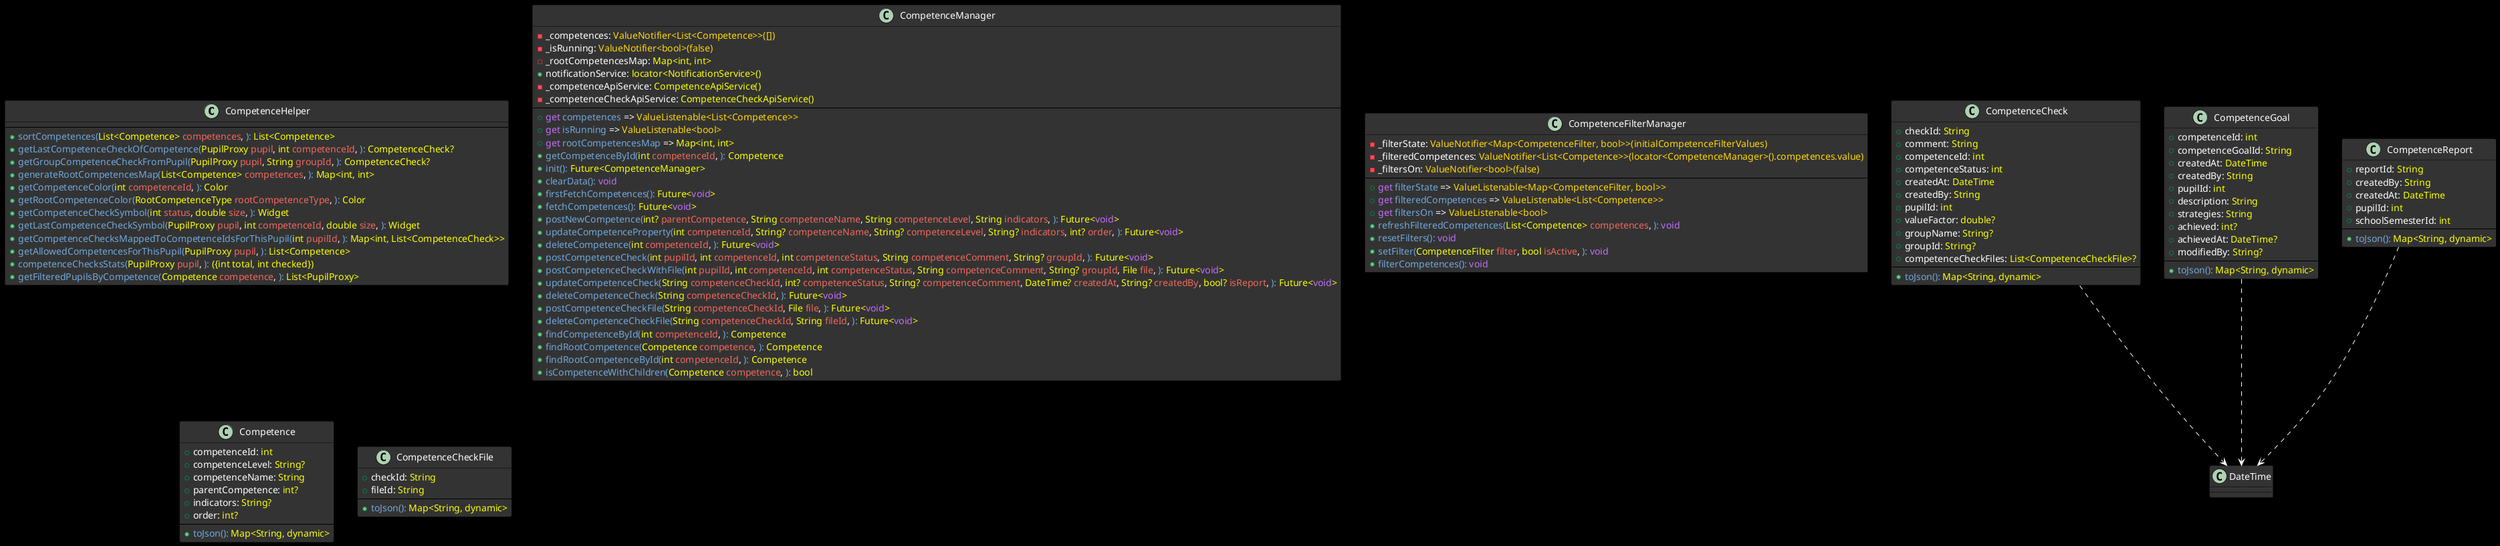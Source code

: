 @startuml

skinparam backgroundColor #000000

skinparam {
    ClassStereotypeFontColor #FFD700
    ClassStereotypeFontSize 12
    ClassStereotypeFontStyle bold
}
skinparam class {
    BackgroundColor #333333
    BorderColor #000000
    ArrowColor #FFFFFF
    FontColor #D3D3D3
}
skinparam classAttribute {
    FontColor #D3D3D
}
class CompetenceHelper {
---
+<font color=#6fa8dc>sortCompetences(</font><font color=#faff00>List<Competence></font> <font color=#f4665b>competences</font>, <font color=#6fa8dc>):</font> <font color=#faff00>List<Competence></font>
+<font color=#6fa8dc>getLastCompetenceCheckOfCompetence(</font><font color=#faff00>PupilProxy</font> <font color=#f4665b>pupil</font>, <font color=#faff00>int</font> <font color=#f4665b>competenceId</font>, <font color=#6fa8dc>):</font> <font color=#faff00>CompetenceCheck?</font>
+<font color=#6fa8dc>getGroupCompetenceCheckFromPupil(</font><font color=#faff00>PupilProxy</font> <font color=#f4665b>pupil</font>, <font color=#faff00>String</font> <font color=#f4665b>groupId</font>, <font color=#6fa8dc>):</font> <font color=#faff00>CompetenceCheck?</font>
+<font color=#6fa8dc>generateRootCompetencesMap(</font><font color=#faff00>List<Competence></font> <font color=#f4665b>competences</font>, <font color=#6fa8dc>):</font> <font color=#faff00>Map<int, int></font>
+<font color=#6fa8dc>getCompetenceColor(</font><font color=#faff00>int</font> <font color=#f4665b>competenceId</font>, <font color=#6fa8dc>):</font> <font color=#faff00>Color</font>
+<font color=#6fa8dc>getRootCompetenceColor(</font><font color=#faff00>RootCompetenceType</font> <font color=#f4665b>rootCompetenceType</font>, <font color=#6fa8dc>):</font> <font color=#faff00>Color</font>
+<font color=#6fa8dc>getCompetenceCheckSymbol(</font><font color=#faff00>int</font> <font color=#f4665b>status</font>, <font color=#faff00>double</font> <font color=#f4665b>size</font>, <font color=#6fa8dc>):</font> <font color=#faff00>Widget</font>
+<font color=#6fa8dc>getLastCompetenceCheckSymbol(</font><font color=#faff00>PupilProxy</font> <font color=#f4665b>pupil</font>, <font color=#faff00>int</font> <font color=#f4665b>competenceId</font>, <font color=#faff00>double</font> <font color=#f4665b>size</font>, <font color=#6fa8dc>):</font> <font color=#faff00>Widget</font>
+<font color=#6fa8dc>getCompetenceChecksMappedToCompetenceIdsForThisPupil(</font><font color=#faff00>int</font> <font color=#f4665b>pupilId</font>, <font color=#6fa8dc>):</font> <font color=#faff00>Map<int, List<CompetenceCheck>></font>
+<font color=#6fa8dc>getAllowedCompetencesForThisPupil(</font><font color=#faff00>PupilProxy</font> <font color=#f4665b>pupil</font>, <font color=#6fa8dc>):</font> <font color=#faff00>List<Competence></font>
+<font color=#6fa8dc>competenceChecksStats(</font><font color=#faff00>PupilProxy</font> <font color=#f4665b>pupil</font>, <font color=#6fa8dc>):</font> <font color=#faff00>({int total, int checked})</font>
+<font color=#6fa8dc>getFilteredPupilsByCompetence(</font><font color=#faff00>Competence</font> <font color=#f4665b>competence</font>, <font color=#6fa8dc>):</font> <font color=#faff00>List<PupilProxy></font>
}
class CompetenceManager {
-_competences: <font color=#ffd700>ValueNotifier<List<Competence>>([])</font>
-_isRunning: <font color=#ffd700>ValueNotifier<bool>(false)</font>
-_rootCompetencesMap: <font color=#faff00>Map<int, int></font>
+notificationService: <font color=#faff00>locator<NotificationService>()</font>
-_competenceApiService: <font color=#faff00>CompetenceApiService()</font>
-_competenceCheckApiService: <font color=#faff00>CompetenceCheckApiService()</font>
---
+<font color=#c36dfd>get</font> <font color=#6fa8dc>competences</font> => <font color=#ffd700>ValueListenable<List<Competence>></font>
+<font color=#c36dfd>get</font> <font color=#6fa8dc>isRunning</font> => <font color=#ffd700>ValueListenable<bool></font>
+<font color=#c36dfd>get</font> <font color=#6fa8dc>rootCompetencesMap</font> => <font color=#faff00>Map<int, int></font>
+<font color=#6fa8dc>getCompetenceById(</font><font color=#faff00>int</font> <font color=#f4665b>competenceId</font>, <font color=#6fa8dc>):</font> <font color=#faff00>Competence</font>
+<font color=#6fa8dc>init(</font><font color=#6fa8dc>):</font> <font color=#faff00>Future<CompetenceManager></font>
+<font color=#6fa8dc>clearData(</font><font color=#6fa8dc>):</font> <font color=#c36dfd>void</font>
+<font color=#6fa8dc>firstFetchCompetences(</font><font color=#6fa8dc>):</font> <font color=#faff00>Future<</font><font color=#c36dfd>void</font><font color=#faff00>></font>
+<font color=#6fa8dc>fetchCompetences(</font><font color=#6fa8dc>):</font> <font color=#faff00>Future<</font><font color=#c36dfd>void</font><font color=#faff00>></font>
+<font color=#6fa8dc>postNewCompetence(</font><font color=#faff00>int?</font> <font color=#f4665b>parentCompetence</font>, <font color=#faff00>String</font> <font color=#f4665b>competenceName</font>, <font color=#faff00>String</font> <font color=#f4665b>competenceLevel</font>, <font color=#faff00>String</font> <font color=#f4665b>indicators</font>, <font color=#6fa8dc>):</font> <font color=#faff00>Future<</font><font color=#c36dfd>void</font><font color=#faff00>></font>
+<font color=#6fa8dc>updateCompetenceProperty(</font><font color=#faff00>int</font> <font color=#f4665b>competenceId</font>, <font color=#faff00>String?</font> <font color=#f4665b>competenceName</font>, <font color=#faff00>String?</font> <font color=#f4665b>competenceLevel</font>, <font color=#faff00>String?</font> <font color=#f4665b>indicators</font>, <font color=#faff00>int?</font> <font color=#f4665b>order</font>, <font color=#6fa8dc>):</font> <font color=#faff00>Future<</font><font color=#c36dfd>void</font><font color=#faff00>></font>
+<font color=#6fa8dc>deleteCompetence(</font><font color=#faff00>int</font> <font color=#f4665b>competenceId</font>, <font color=#6fa8dc>):</font> <font color=#faff00>Future<</font><font color=#c36dfd>void</font><font color=#faff00>></font>
+<font color=#6fa8dc>postCompetenceCheck(</font><font color=#faff00>int</font> <font color=#f4665b>pupilId</font>, <font color=#faff00>int</font> <font color=#f4665b>competenceId</font>, <font color=#faff00>int</font> <font color=#f4665b>competenceStatus</font>, <font color=#faff00>String</font> <font color=#f4665b>competenceComment</font>, <font color=#faff00>String?</font> <font color=#f4665b>groupId</font>, <font color=#6fa8dc>):</font> <font color=#faff00>Future<</font><font color=#c36dfd>void</font><font color=#faff00>></font>
+<font color=#6fa8dc>postCompetenceCheckWithFile(</font><font color=#faff00>int</font> <font color=#f4665b>pupilId</font>, <font color=#faff00>int</font> <font color=#f4665b>competenceId</font>, <font color=#faff00>int</font> <font color=#f4665b>competenceStatus</font>, <font color=#faff00>String</font> <font color=#f4665b>competenceComment</font>, <font color=#faff00>String?</font> <font color=#f4665b>groupId</font>, <font color=#faff00>File</font> <font color=#f4665b>file</font>, <font color=#6fa8dc>):</font> <font color=#faff00>Future<</font><font color=#c36dfd>void</font><font color=#faff00>></font>
+<font color=#6fa8dc>updateCompetenceCheck(</font><font color=#faff00>String</font> <font color=#f4665b>competenceCheckId</font>, <font color=#faff00>int?</font> <font color=#f4665b>competenceStatus</font>, <font color=#faff00>String?</font> <font color=#f4665b>competenceComment</font>, <font color=#faff00>DateTime?</font> <font color=#f4665b>createdAt</font>, <font color=#faff00>String?</font> <font color=#f4665b>createdBy</font>, <font color=#faff00>bool?</font> <font color=#f4665b>isReport</font>, <font color=#6fa8dc>):</font> <font color=#faff00>Future<</font><font color=#c36dfd>void</font><font color=#faff00>></font>
+<font color=#6fa8dc>deleteCompetenceCheck(</font><font color=#faff00>String</font> <font color=#f4665b>competenceCheckId</font>, <font color=#6fa8dc>):</font> <font color=#faff00>Future<</font><font color=#c36dfd>void</font><font color=#faff00>></font>
+<font color=#6fa8dc>postCompetenceCheckFile(</font><font color=#faff00>String</font> <font color=#f4665b>competenceCheckId</font>, <font color=#faff00>File</font> <font color=#f4665b>file</font>, <font color=#6fa8dc>):</font> <font color=#faff00>Future<</font><font color=#c36dfd>void</font><font color=#faff00>></font>
+<font color=#6fa8dc>deleteCompetenceCheckFile(</font><font color=#faff00>String</font> <font color=#f4665b>competenceCheckId</font>, <font color=#faff00>String</font> <font color=#f4665b>fileId</font>, <font color=#6fa8dc>):</font> <font color=#faff00>Future<</font><font color=#c36dfd>void</font><font color=#faff00>></font>
+<font color=#6fa8dc>findCompetenceById(</font><font color=#faff00>int</font> <font color=#f4665b>competenceId</font>, <font color=#6fa8dc>):</font> <font color=#faff00>Competence</font>
+<font color=#6fa8dc>findRootCompetence(</font><font color=#faff00>Competence</font> <font color=#f4665b>competence</font>, <font color=#6fa8dc>):</font> <font color=#faff00>Competence</font>
+<font color=#6fa8dc>findRootCompetenceById(</font><font color=#faff00>int</font> <font color=#f4665b>competenceId</font>, <font color=#6fa8dc>):</font> <font color=#faff00>Competence</font>
+<font color=#6fa8dc>isCompetenceWithChildren(</font><font color=#faff00>Competence</font> <font color=#f4665b>competence</font>, <font color=#6fa8dc>):</font> <font color=#faff00>bool</font>
}
class CompetenceFilterManager {
-_filterState: <font color=#ffd700>ValueNotifier<Map<CompetenceFilter, bool>>(initialCompetenceFilterValues)</font>
-_filteredCompetences: <font color=#ffd700>ValueNotifier<List<Competence>>(locator<CompetenceManager>().competences.value)</font>
-_filtersOn: <font color=#ffd700>ValueNotifier<bool>(false)</font>
---
+<font color=#c36dfd>get</font> <font color=#6fa8dc>filterState</font> => <font color=#ffd700>ValueListenable<Map<CompetenceFilter, bool>></font>
+<font color=#c36dfd>get</font> <font color=#6fa8dc>filteredCompetences</font> => <font color=#ffd700>ValueListenable<List<Competence>></font>
+<font color=#c36dfd>get</font> <font color=#6fa8dc>filtersOn</font> => <font color=#ffd700>ValueListenable<bool></font>
+<font color=#6fa8dc>refreshFilteredCompetences(</font><font color=#faff00>List<Competence></font> <font color=#f4665b>competences</font>, <font color=#6fa8dc>):</font> <font color=#c36dfd>void</font>
+<font color=#6fa8dc>resetFilters(</font><font color=#6fa8dc>):</font> <font color=#c36dfd>void</font>
+<font color=#6fa8dc>setFilter(</font><font color=#faff00>CompetenceFilter</font> <font color=#f4665b>filter</font>, <font color=#faff00>bool</font> <font color=#f4665b>isActive</font>, <font color=#6fa8dc>):</font> <font color=#c36dfd>void</font>
+<font color=#6fa8dc>filterCompetences(</font><font color=#6fa8dc>):</font> <font color=#c36dfd>void</font>
}
class Competence {
+competenceId: <font color=#faff00>int</font>
+competenceLevel: <font color=#faff00>String?</font>
+competenceName: <font color=#faff00>String</font>
+parentCompetence: <font color=#faff00>int?</font>
+indicators: <font color=#faff00>String?</font>
+order: <font color=#faff00>int?</font>
---
+<font color=#6fa8dc>toJson(</font><font color=#6fa8dc>):</font> <font color=#faff00>Map<String, dynamic></font>
}
class CompetenceCheck {
+checkId: <font color=#faff00>String</font>
+comment: <font color=#faff00>String</font>
+competenceId: <font color=#faff00>int</font>
+competenceStatus: <font color=#faff00>int</font>
+createdAt: <font color=#faff00>DateTime</font>
+createdBy: <font color=#faff00>String</font>
+pupilId: <font color=#faff00>int</font>
+valueFactor: <font color=#faff00>double?</font>
+groupName: <font color=#faff00>String?</font>
+groupId: <font color=#faff00>String?</font>
+competenceCheckFiles: <font color=#faff00>List<CompetenceCheckFile>?</font>
---
+<font color=#6fa8dc>toJson(</font><font color=#6fa8dc>):</font> <font color=#faff00>Map<String, dynamic></font>
}
CompetenceCheck ..> DateTime
class CompetenceCheckFile {
+checkId: <font color=#faff00>String</font>
+fileId: <font color=#faff00>String</font>
---
+<font color=#6fa8dc>toJson(</font><font color=#6fa8dc>):</font> <font color=#faff00>Map<String, dynamic></font>
}
class CompetenceGoal {
+competenceId: <font color=#faff00>int</font>
+competenceGoalId: <font color=#faff00>String</font>
+createdAt: <font color=#faff00>DateTime</font>
+createdBy: <font color=#faff00>String</font>
+pupilId: <font color=#faff00>int</font>
+description: <font color=#faff00>String</font>
+strategies: <font color=#faff00>String</font>
+achieved: <font color=#faff00>int?</font>
+achievedAt: <font color=#faff00>DateTime?</font>
+modifiedBy: <font color=#faff00>String?</font>
---
+<font color=#6fa8dc>toJson(</font><font color=#6fa8dc>):</font> <font color=#faff00>Map<String, dynamic></font>
}
CompetenceGoal ..> DateTime
class CompetenceReport {
+reportId: <font color=#faff00>String</font>
+createdBy: <font color=#faff00>String</font>
+createdAt: <font color=#faff00>DateTime</font>
+pupilId: <font color=#faff00>int</font>
+schoolSemesterId: <font color=#faff00>int</font>
---
+<font color=#6fa8dc>toJson(</font><font color=#6fa8dc>):</font> <font color=#faff00>Map<String, dynamic></font>
}
CompetenceReport ..> DateTime
@enduml